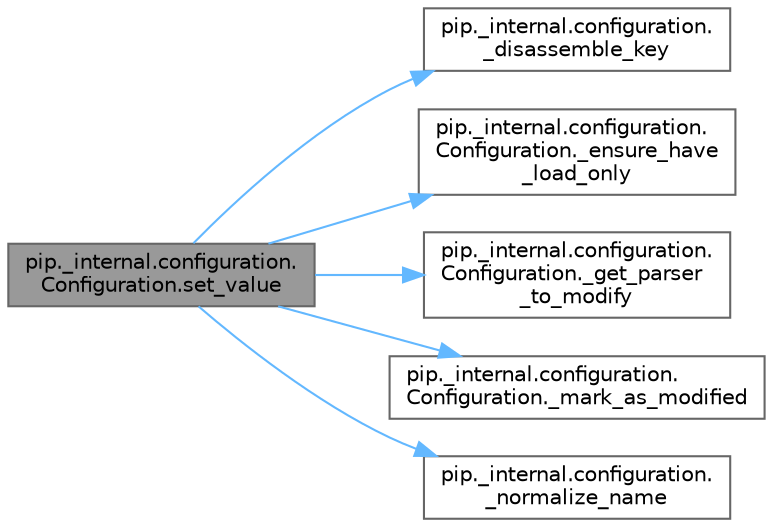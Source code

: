 digraph "pip._internal.configuration.Configuration.set_value"
{
 // LATEX_PDF_SIZE
  bgcolor="transparent";
  edge [fontname=Helvetica,fontsize=10,labelfontname=Helvetica,labelfontsize=10];
  node [fontname=Helvetica,fontsize=10,shape=box,height=0.2,width=0.4];
  rankdir="LR";
  Node1 [id="Node000001",label="pip._internal.configuration.\lConfiguration.set_value",height=0.2,width=0.4,color="gray40", fillcolor="grey60", style="filled", fontcolor="black",tooltip=" "];
  Node1 -> Node2 [id="edge1_Node000001_Node000002",color="steelblue1",style="solid",tooltip=" "];
  Node2 [id="Node000002",label="pip._internal.configuration.\l_disassemble_key",height=0.2,width=0.4,color="grey40", fillcolor="white", style="filled",URL="$namespacepip_1_1__internal_1_1configuration.html#a3c05ac9e7da863497f4aa37c4153b504",tooltip=" "];
  Node1 -> Node3 [id="edge2_Node000001_Node000003",color="steelblue1",style="solid",tooltip=" "];
  Node3 [id="Node000003",label="pip._internal.configuration.\lConfiguration._ensure_have\l_load_only",height=0.2,width=0.4,color="grey40", fillcolor="white", style="filled",URL="$classpip_1_1__internal_1_1configuration_1_1_configuration.html#a4a48c193ff6404389bdaeb72554b8c25",tooltip=" "];
  Node1 -> Node4 [id="edge3_Node000001_Node000004",color="steelblue1",style="solid",tooltip=" "];
  Node4 [id="Node000004",label="pip._internal.configuration.\lConfiguration._get_parser\l_to_modify",height=0.2,width=0.4,color="grey40", fillcolor="white", style="filled",URL="$classpip_1_1__internal_1_1configuration_1_1_configuration.html#ae358107b1816d0653c886c792e7fa630",tooltip=" "];
  Node1 -> Node5 [id="edge4_Node000001_Node000005",color="steelblue1",style="solid",tooltip=" "];
  Node5 [id="Node000005",label="pip._internal.configuration.\lConfiguration._mark_as_modified",height=0.2,width=0.4,color="grey40", fillcolor="white", style="filled",URL="$classpip_1_1__internal_1_1configuration_1_1_configuration.html#a0a196b35e9ad6c6da5e4e32ec68b9901",tooltip=" "];
  Node1 -> Node6 [id="edge5_Node000001_Node000006",color="steelblue1",style="solid",tooltip=" "];
  Node6 [id="Node000006",label="pip._internal.configuration.\l_normalize_name",height=0.2,width=0.4,color="grey40", fillcolor="white", style="filled",URL="$namespacepip_1_1__internal_1_1configuration.html#a2a70d51b6ff493b281ba92b285016f59",tooltip=" "];
}
